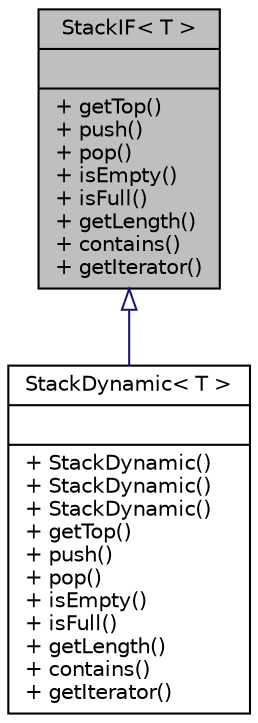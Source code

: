 digraph G
{
  edge [fontname="Helvetica",fontsize="10",labelfontname="Helvetica",labelfontsize="10"];
  node [fontname="Helvetica",fontsize="10",shape=record];
  Node1 [label="{StackIF\< T \>\n||+ getTop()\l+ push()\l+ pop()\l+ isEmpty()\l+ isFull()\l+ getLength()\l+ contains()\l+ getIterator()\l}",height=0.2,width=0.4,color="black", fillcolor="grey75", style="filled" fontcolor="black"];
  Node1 -> Node2 [dir="back",color="midnightblue",fontsize="10",style="solid",arrowtail="onormal",fontname="Helvetica"];
  Node2 [label="{StackDynamic\< T \>\n||+ StackDynamic()\l+ StackDynamic()\l+ StackDynamic()\l+ getTop()\l+ push()\l+ pop()\l+ isEmpty()\l+ isFull()\l+ getLength()\l+ contains()\l+ getIterator()\l}",height=0.2,width=0.4,color="black", fillcolor="white", style="filled",URL="$d1/d1a/classStackDynamic_3_01T_01_4.html"];
}
